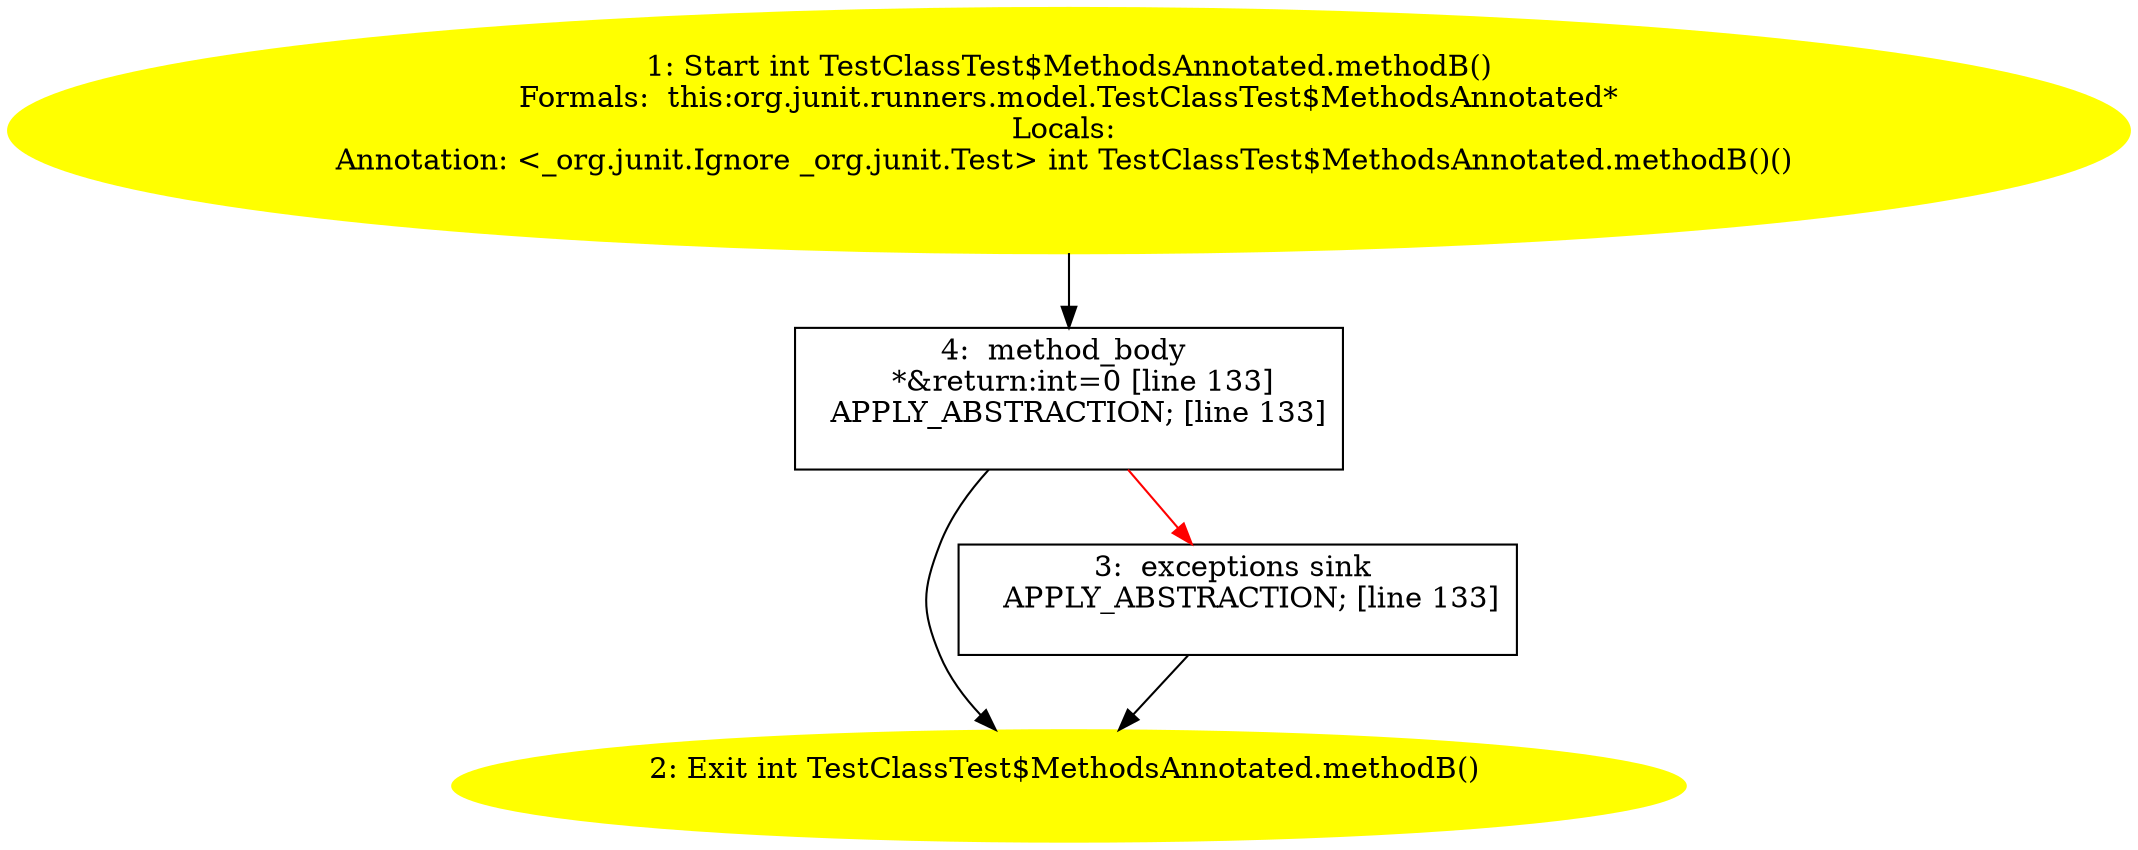 /* @generated */
digraph cfg {
"org.junit.runners.model.TestClassTest$MethodsAnnotated.methodB():int.82f6b0587df587ff7a8037b4f9537a2e_1" [label="1: Start int TestClassTest$MethodsAnnotated.methodB()\nFormals:  this:org.junit.runners.model.TestClassTest$MethodsAnnotated*\nLocals: \nAnnotation: <_org.junit.Ignore _org.junit.Test> int TestClassTest$MethodsAnnotated.methodB()() \n  " color=yellow style=filled]
	

	 "org.junit.runners.model.TestClassTest$MethodsAnnotated.methodB():int.82f6b0587df587ff7a8037b4f9537a2e_1" -> "org.junit.runners.model.TestClassTest$MethodsAnnotated.methodB():int.82f6b0587df587ff7a8037b4f9537a2e_4" ;
"org.junit.runners.model.TestClassTest$MethodsAnnotated.methodB():int.82f6b0587df587ff7a8037b4f9537a2e_2" [label="2: Exit int TestClassTest$MethodsAnnotated.methodB() \n  " color=yellow style=filled]
	

"org.junit.runners.model.TestClassTest$MethodsAnnotated.methodB():int.82f6b0587df587ff7a8037b4f9537a2e_3" [label="3:  exceptions sink \n   APPLY_ABSTRACTION; [line 133]\n " shape="box"]
	

	 "org.junit.runners.model.TestClassTest$MethodsAnnotated.methodB():int.82f6b0587df587ff7a8037b4f9537a2e_3" -> "org.junit.runners.model.TestClassTest$MethodsAnnotated.methodB():int.82f6b0587df587ff7a8037b4f9537a2e_2" ;
"org.junit.runners.model.TestClassTest$MethodsAnnotated.methodB():int.82f6b0587df587ff7a8037b4f9537a2e_4" [label="4:  method_body \n   *&return:int=0 [line 133]\n  APPLY_ABSTRACTION; [line 133]\n " shape="box"]
	

	 "org.junit.runners.model.TestClassTest$MethodsAnnotated.methodB():int.82f6b0587df587ff7a8037b4f9537a2e_4" -> "org.junit.runners.model.TestClassTest$MethodsAnnotated.methodB():int.82f6b0587df587ff7a8037b4f9537a2e_2" ;
	 "org.junit.runners.model.TestClassTest$MethodsAnnotated.methodB():int.82f6b0587df587ff7a8037b4f9537a2e_4" -> "org.junit.runners.model.TestClassTest$MethodsAnnotated.methodB():int.82f6b0587df587ff7a8037b4f9537a2e_3" [color="red" ];
}
